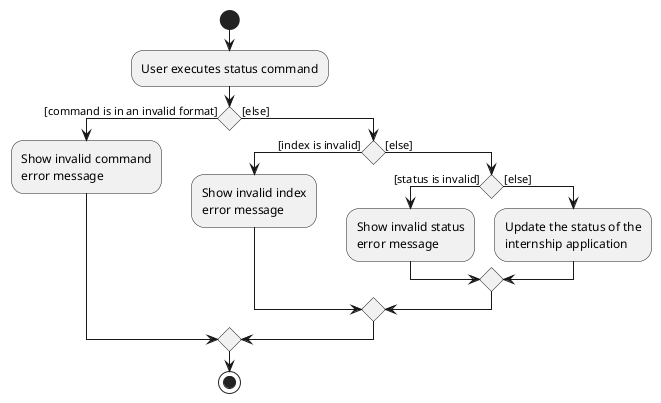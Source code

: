 @startuml
start
:User executes status command;

'Since the beta syntax does not support placing the condition outside the
'diamond we place it as the true branch instead.

if () then ([command is in an invalid format])
    :Show invalid command
    error message;

else ([else])
    if () then ([index is invalid])
    :Show invalid index
    error message;

    else ([else])
        if () then ([status is invalid])
        :Show invalid status
        error message;

        else ([else])
        :Update the status of the
        internship application;
        endif
    endif
endif
stop
@enduml
